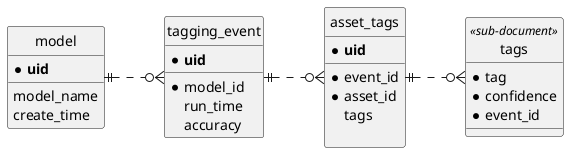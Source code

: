 @startuml
' hide the spot
hide circle

' avoid problems with angled crows feet
skinparam linetype ortho

left to right direction

entity model{
    * **uid**
    __
    model_name
    create_time
}

entity tagging_event{
    * **uid**
    __
    * model_id
    run_time
    accuracy
}

entity asset_tags{
    * **uid**
    ___
    * event_id
    * asset_id
    tags

}

entity tags <<sub-document>> {
    * tag 
    * confidence
    * event_id
}


model ||..o{ tagging_event
tagging_event ||..o{ asset_tags
asset_tags ||..o{ tags
@enduml
